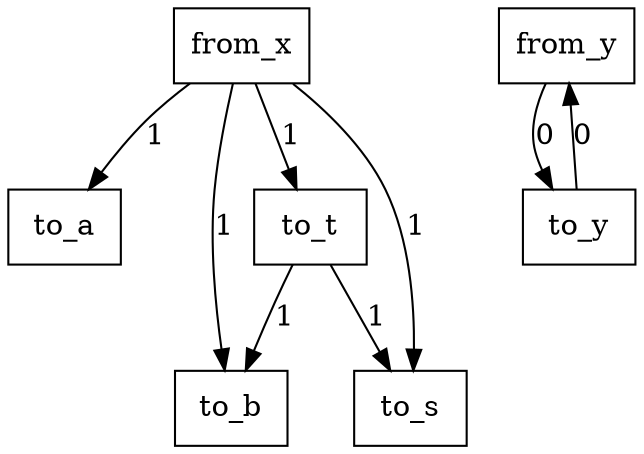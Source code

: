 digraph {
    graph [rankdir=TB
          ,bgcolor=transparent];
    node [shape=box
         ,fillcolor=white
         ,style=filled];
    0 [label=<from_x>];
    1 [label=<from_y>];
    2 [label=<to_a>];
    3 [label=<to_b>];
    4 [label=<to_t>];
    5 [label=<to_s>];
    6 [label=<to_y>];
    0 -> 2 [label=1];
    0 -> 3 [label=1];
    0 -> 4 [label=1];
    0 -> 5 [label=1];
    1 -> 6 [label=0];
    4 -> 3 [label=1];
    4 -> 5 [label=1];
    6 -> 1 [label=0];
}